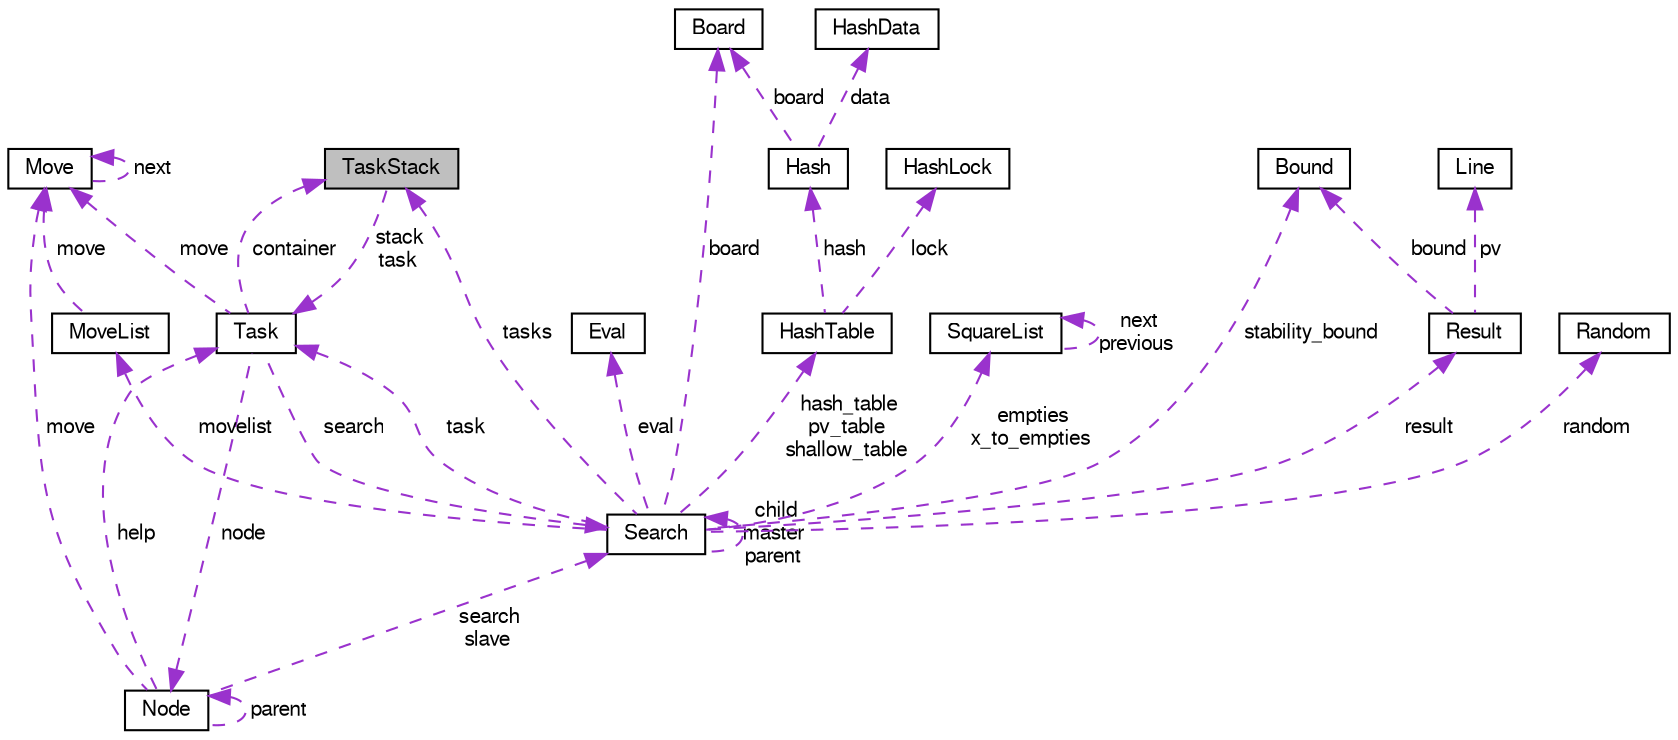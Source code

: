 digraph "TaskStack"
{
 // LATEX_PDF_SIZE
  bgcolor="transparent";
  edge [fontname="FreeSans",fontsize="10",labelfontname="FreeSans",labelfontsize="10"];
  node [fontname="FreeSans",fontsize="10",shape=record];
  Node1 [label="TaskStack",height=0.2,width=0.4,color="black", fillcolor="grey75", style="filled", fontcolor="black",tooltip=" "];
  Node2 -> Node1 [dir="back",color="darkorchid3",fontsize="10",style="dashed",label=" stack\ntask" ,fontname="FreeSans"];
  Node2 [label="Task",height=0.2,width=0.4,color="black",URL="$structTask.html",tooltip=" "];
  Node3 -> Node2 [dir="back",color="darkorchid3",fontsize="10",style="dashed",label=" move" ,fontname="FreeSans"];
  Node3 [label="Move",height=0.2,width=0.4,color="black",URL="$structMove.html",tooltip=" "];
  Node3 -> Node3 [dir="back",color="darkorchid3",fontsize="10",style="dashed",label=" next" ,fontname="FreeSans"];
  Node4 -> Node2 [dir="back",color="darkorchid3",fontsize="10",style="dashed",label=" node" ,fontname="FreeSans"];
  Node4 [label="Node",height=0.2,width=0.4,color="black",URL="$structNode.html",tooltip=" "];
  Node3 -> Node4 [dir="back",color="darkorchid3",fontsize="10",style="dashed",label=" move" ,fontname="FreeSans"];
  Node4 -> Node4 [dir="back",color="darkorchid3",fontsize="10",style="dashed",label=" parent" ,fontname="FreeSans"];
  Node2 -> Node4 [dir="back",color="darkorchid3",fontsize="10",style="dashed",label=" help" ,fontname="FreeSans"];
  Node5 -> Node4 [dir="back",color="darkorchid3",fontsize="10",style="dashed",label=" search\nslave" ,fontname="FreeSans"];
  Node5 [label="Search",height=0.2,width=0.4,color="black",URL="$structSearch.html",tooltip=" "];
  Node6 -> Node5 [dir="back",color="darkorchid3",fontsize="10",style="dashed",label=" random" ,fontname="FreeSans"];
  Node6 [label="Random",height=0.2,width=0.4,color="black",URL="$structRandom.html",tooltip=" "];
  Node7 -> Node5 [dir="back",color="darkorchid3",fontsize="10",style="dashed",label=" board" ,fontname="FreeSans"];
  Node7 [label="Board",height=0.2,width=0.4,color="black",URL="$structBoard.html",tooltip=" "];
  Node2 -> Node5 [dir="back",color="darkorchid3",fontsize="10",style="dashed",label=" task" ,fontname="FreeSans"];
  Node8 -> Node5 [dir="back",color="darkorchid3",fontsize="10",style="dashed",label=" hash_table\npv_table\nshallow_table" ,fontname="FreeSans"];
  Node8 [label="HashTable",height=0.2,width=0.4,color="black",URL="$structHashTable.html",tooltip=" "];
  Node9 -> Node8 [dir="back",color="darkorchid3",fontsize="10",style="dashed",label=" lock" ,fontname="FreeSans"];
  Node9 [label="HashLock",height=0.2,width=0.4,color="black",URL="$structHashLock.html",tooltip=" "];
  Node10 -> Node8 [dir="back",color="darkorchid3",fontsize="10",style="dashed",label=" hash" ,fontname="FreeSans"];
  Node10 [label="Hash",height=0.2,width=0.4,color="black",URL="$structHash.html",tooltip=" "];
  Node7 -> Node10 [dir="back",color="darkorchid3",fontsize="10",style="dashed",label=" board" ,fontname="FreeSans"];
  Node11 -> Node10 [dir="back",color="darkorchid3",fontsize="10",style="dashed",label=" data" ,fontname="FreeSans"];
  Node11 [label="HashData",height=0.2,width=0.4,color="black",URL="$structHashData.html",tooltip=" "];
  Node5 -> Node5 [dir="back",color="darkorchid3",fontsize="10",style="dashed",label=" child\nmaster\nparent" ,fontname="FreeSans"];
  Node12 -> Node5 [dir="back",color="darkorchid3",fontsize="10",style="dashed",label=" eval" ,fontname="FreeSans"];
  Node12 [label="Eval",height=0.2,width=0.4,color="black",URL="$structEval.html",tooltip="evaluation function"];
  Node13 -> Node5 [dir="back",color="darkorchid3",fontsize="10",style="dashed",label=" stability_bound" ,fontname="FreeSans"];
  Node13 [label="Bound",height=0.2,width=0.4,color="black",URL="$structBound.html",tooltip=" "];
  Node1 -> Node5 [dir="back",color="darkorchid3",fontsize="10",style="dashed",label=" tasks" ,fontname="FreeSans"];
  Node14 -> Node5 [dir="back",color="darkorchid3",fontsize="10",style="dashed",label=" result" ,fontname="FreeSans"];
  Node14 [label="Result",height=0.2,width=0.4,color="black",URL="$structResult.html",tooltip=" "];
  Node15 -> Node14 [dir="back",color="darkorchid3",fontsize="10",style="dashed",label=" pv" ,fontname="FreeSans"];
  Node15 [label="Line",height=0.2,width=0.4,color="black",URL="$structLine.html",tooltip=" "];
  Node13 -> Node14 [dir="back",color="darkorchid3",fontsize="10",style="dashed",label=" bound" ,fontname="FreeSans"];
  Node16 -> Node5 [dir="back",color="darkorchid3",fontsize="10",style="dashed",label=" movelist" ,fontname="FreeSans"];
  Node16 [label="MoveList",height=0.2,width=0.4,color="black",URL="$structMoveList.html",tooltip=" "];
  Node3 -> Node16 [dir="back",color="darkorchid3",fontsize="10",style="dashed",label=" move" ,fontname="FreeSans"];
  Node17 -> Node5 [dir="back",color="darkorchid3",fontsize="10",style="dashed",label=" empties\nx_to_empties" ,fontname="FreeSans"];
  Node17 [label="SquareList",height=0.2,width=0.4,color="black",URL="$structSquareList.html",tooltip=" "];
  Node17 -> Node17 [dir="back",color="darkorchid3",fontsize="10",style="dashed",label=" next\nprevious" ,fontname="FreeSans"];
  Node5 -> Node2 [dir="back",color="darkorchid3",fontsize="10",style="dashed",label=" search" ,fontname="FreeSans"];
  Node1 -> Node2 [dir="back",color="darkorchid3",fontsize="10",style="dashed",label=" container" ,fontname="FreeSans"];
}
